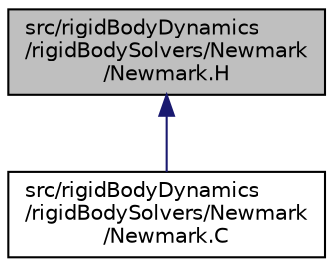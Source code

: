 digraph "src/rigidBodyDynamics/rigidBodySolvers/Newmark/Newmark.H"
{
  bgcolor="transparent";
  edge [fontname="Helvetica",fontsize="10",labelfontname="Helvetica",labelfontsize="10"];
  node [fontname="Helvetica",fontsize="10",shape=record];
  Node1 [label="src/rigidBodyDynamics\l/rigidBodySolvers/Newmark\l/Newmark.H",height=0.2,width=0.4,color="black", fillcolor="grey75", style="filled" fontcolor="black"];
  Node1 -> Node2 [dir="back",color="midnightblue",fontsize="10",style="solid",fontname="Helvetica"];
  Node2 [label="src/rigidBodyDynamics\l/rigidBodySolvers/Newmark\l/Newmark.C",height=0.2,width=0.4,color="black",URL="$rigidBodyDynamics_2rigidBodySolvers_2Newmark_2Newmark_8C.html"];
}
